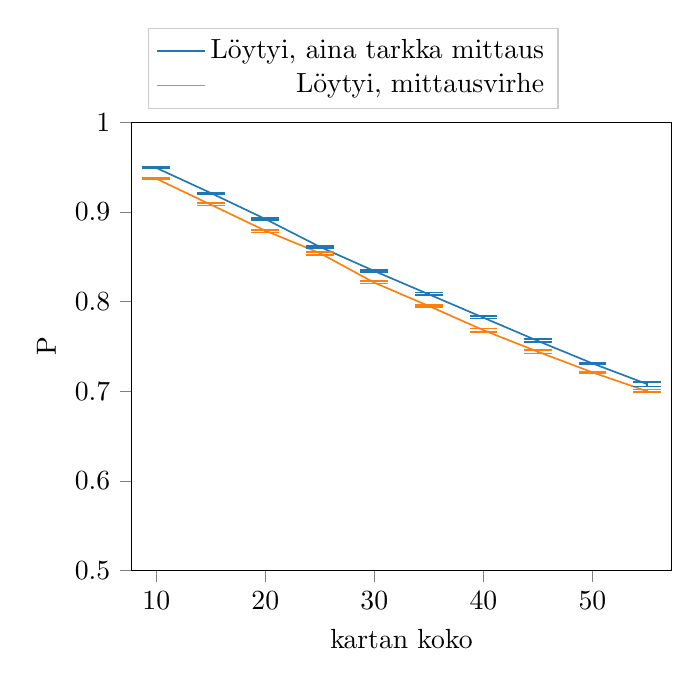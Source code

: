 % This file was created by matplotlib2tikz v0.6.14.
\begin{tikzpicture}

\definecolor{color1}{rgb}{1,0.498,0.055}
\definecolor{color0}{rgb}{0.122,0.467,0.706}
\definecolor{color2}{rgb}{0.173,0.627,0.173}

\begin{axis}[
xlabel={kartan koko},
ylabel={P},
xmin=7.75, xmax=57.25,
ymin=0.5, ymax=1,
tick align=outside,
tick pos=left,
x grid style={lightgray!92.026!black},
y grid style={lightgray!92.026!black}
,
legend entries={{Löytyi, aina tarkka mittaus},{Löytyi, mittausvirhe}},
legend cell align={right},
legend style={draw=white!80.0!black},
legend style={at={(0.03,1.03)},anchor=south west}
]  % replace the ending bracket
\addlegendimage{no markers, color0}
\addlegendimage{no markers, color1}%]
\path [draw=color0, semithick] (axis cs:10,0.949)
--(axis cs:10,0.95);

\path [draw=color0, semithick] (axis cs:15,0.92)
--(axis cs:15,0.921);

\path [draw=color0, semithick] (axis cs:20,0.891)
--(axis cs:20,0.893);

\path [draw=color0, semithick] (axis cs:25,0.86)
--(axis cs:25,0.862);

\path [draw=color0, semithick] (axis cs:30,0.833)
--(axis cs:30,0.835);

\path [draw=color0, semithick] (axis cs:35,0.807)
--(axis cs:35,0.81);

\path [draw=color0, semithick] (axis cs:40,0.781)
--(axis cs:40,0.784);

\path [draw=color0, semithick] (axis cs:45,0.755)
--(axis cs:45,0.758);

\path [draw=color0, semithick] (axis cs:50,0.73)
--(axis cs:50,0.732);

\path [draw=color0, semithick] (axis cs:55,0.705)
--(axis cs:55,0.71);

\path [draw=color1, semithick] (axis cs:10,0.936)
--(axis cs:10,0.938);

\path [draw=color1, semithick] (axis cs:15,0.907)
--(axis cs:15,0.91);

\path [draw=color1, semithick] (axis cs:20,0.877)
--(axis cs:20,0.88);

\path [draw=color1, semithick] (axis cs:25,0.852)
--(axis cs:25,0.855);

\path [draw=color1, semithick] (axis cs:30,0.82)
--(axis cs:30,0.823);

\path [draw=color1, semithick] (axis cs:35,0.794)
--(axis cs:35,0.796);

\path [draw=color1, semithick] (axis cs:40,0.766)
--(axis cs:40,0.77);

\path [draw=color1, semithick] (axis cs:45,0.742)
--(axis cs:45,0.746);

\path [draw=color1, semithick] (axis cs:50,0.72)
--(axis cs:50,0.722);

\path [draw=color1, semithick] (axis cs:55,0.699)
--(axis cs:55,0.702);

\path [draw=color2, semithick] (axis cs:10,0.012)
--(axis cs:10,0.013);

\path [draw=color2, semithick] (axis cs:15,0.012)
--(axis cs:15,0.013);

\path [draw=color2, semithick] (axis cs:20,0.012)
--(axis cs:20,0.013);

\path [draw=color2, semithick] (axis cs:25,0.012)
--(axis cs:25,0.012);

\path [draw=color2, semithick] (axis cs:30,0.012)
--(axis cs:30,0.013);

\path [draw=color2, semithick] (axis cs:35,0.012)
--(axis cs:35,0.013);

\path [draw=color2, semithick] (axis cs:40,0.012)
--(axis cs:40,0.012);

\path [draw=color2, semithick] (axis cs:45,0.011)
--(axis cs:45,0.012);

\path [draw=color2, semithick] (axis cs:50,0.011)
--(axis cs:50,0.012);

\path [draw=color2, semithick] (axis cs:55,0.01)
--(axis cs:55,0.011);

\addplot [semithick, color0, mark=-, mark size=5, mark options={solid}, only marks, forget plot]
table {%
10 0.949
15 0.92
20 0.891
25 0.86
30 0.833
35 0.807
40 0.781
45 0.755
50 0.73
55 0.705
};
\addplot [semithick, color0, mark=-, mark size=5, mark options={solid}, only marks, forget plot]
table {%
10 0.95
15 0.921
20 0.893
25 0.862
30 0.835
35 0.81
40 0.784
45 0.758
50 0.732
55 0.71
};
\addplot [semithick, color1, mark=-, mark size=5, mark options={solid}, only marks, forget plot]
table {%
10 0.936
15 0.907
20 0.877
25 0.852
30 0.82
35 0.794
40 0.766
45 0.742
50 0.72
55 0.699
};
\addplot [semithick, color1, mark=-, mark size=5, mark options={solid}, only marks, forget plot]
table {%
10 0.938
15 0.91
20 0.88
25 0.855
30 0.823
35 0.796
40 0.77
45 0.746
50 0.722
55 0.702
};
\addplot [semithick, color2, mark=-, mark size=5, mark options={solid}, only marks, forget plot]
table {%
10 0.012
15 0.012
20 0.012
25 0.012
30 0.012
35 0.012
40 0.012
45 0.011
50 0.011
55 0.01
};
\addplot [semithick, color2, mark=-, mark size=5, mark options={solid}, only marks, forget plot]
table {%
10 0.013
15 0.013
20 0.013
25 0.012
30 0.013
35 0.013
40 0.012
45 0.012
50 0.012
55 0.011
};
\addplot [semithick, color0, forget plot]
table {%
10 0.949
15 0.921
20 0.892
25 0.861
30 0.834
35 0.808
40 0.782
45 0.756
50 0.731
55 0.708
};
\addplot [semithick, color1, forget plot]
table {%
10 0.937
15 0.908
20 0.879
25 0.854
30 0.821
35 0.795
40 0.768
45 0.744
50 0.721
55 0.7
};
\addplot [semithick, color2, forget plot]
table {%
10 0.013
15 0.013
20 0.012
25 0.012
30 0.012
35 0.012
40 0.012
45 0.012
50 0.012
55 0.011
};
\end{axis}

\end{tikzpicture}